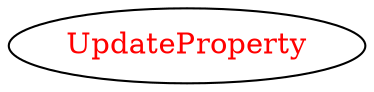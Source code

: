 digraph dependencyGraph {
 concentrate=true;
 ranksep="2.0";
 rankdir="LR"; 
 splines="ortho";
"UpdateProperty" [fontcolor="red"];
}